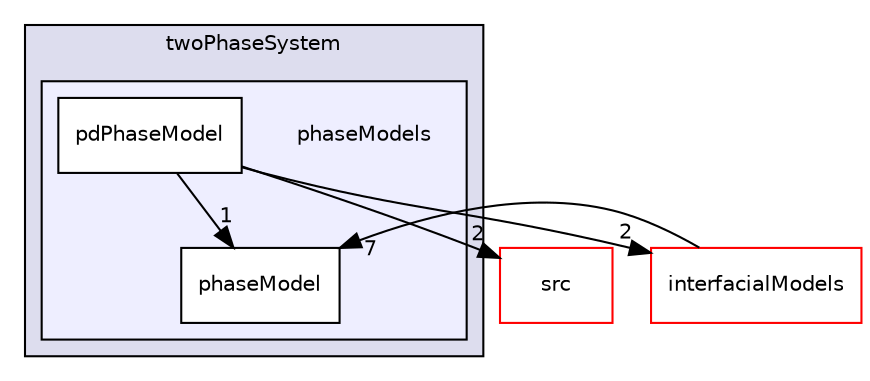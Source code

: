 digraph "phaseModels" {
  bgcolor=transparent;
  compound=true
  node [ fontsize="10", fontname="Helvetica"];
  edge [ labelfontsize="10", labelfontname="Helvetica"];
  subgraph clusterdir_c8dd8d838525102dfd397a50c2714810 {
    graph [ bgcolor="#ddddee", pencolor="black", label="twoPhaseSystem" fontname="Helvetica", fontsize="10", URL="dir_c8dd8d838525102dfd397a50c2714810.html"]
  subgraph clusterdir_d8cc37526a46758409c3e7c55a30fef4 {
    graph [ bgcolor="#eeeeff", pencolor="black", label="" URL="dir_d8cc37526a46758409c3e7c55a30fef4.html"];
    dir_d8cc37526a46758409c3e7c55a30fef4 [shape=plaintext label="phaseModels"];
    dir_23da5b6126639d8748b9ef5eaad05fab [shape=box label="pdPhaseModel" color="black" fillcolor="white" style="filled" URL="dir_23da5b6126639d8748b9ef5eaad05fab.html"];
    dir_f84bc45897e86dba51ec4f81e59d40b6 [shape=box label="phaseModel" color="black" fillcolor="white" style="filled" URL="dir_f84bc45897e86dba51ec4f81e59d40b6.html"];
  }
  }
  dir_68267d1309a1af8e8297ef4c3efbcdba [shape=box label="src" color="red" URL="dir_68267d1309a1af8e8297ef4c3efbcdba.html"];
  dir_917add706488739a95df57895f4aaf2a [shape=box label="interfacialModels" color="red" URL="dir_917add706488739a95df57895f4aaf2a.html"];
  dir_23da5b6126639d8748b9ef5eaad05fab->dir_68267d1309a1af8e8297ef4c3efbcdba [headlabel="2", labeldistance=1.5 headhref="dir_000209_000000.html"];
  dir_23da5b6126639d8748b9ef5eaad05fab->dir_f84bc45897e86dba51ec4f81e59d40b6 [headlabel="1", labeldistance=1.5 headhref="dir_000209_000173.html"];
  dir_23da5b6126639d8748b9ef5eaad05fab->dir_917add706488739a95df57895f4aaf2a [headlabel="2", labeldistance=1.5 headhref="dir_000209_000014.html"];
  dir_917add706488739a95df57895f4aaf2a->dir_f84bc45897e86dba51ec4f81e59d40b6 [headlabel="7", labeldistance=1.5 headhref="dir_000014_000173.html"];
}
